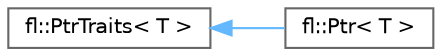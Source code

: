 digraph "Graphical Class Hierarchy"
{
 // LATEX_PDF_SIZE
  bgcolor="transparent";
  edge [fontname=Helvetica,fontsize=10,labelfontname=Helvetica,labelfontsize=10];
  node [fontname=Helvetica,fontsize=10,shape=box,height=0.2,width=0.4];
  rankdir="LR";
  Node0 [id="Node000000",label="fl::PtrTraits\< T \>",height=0.2,width=0.4,color="grey40", fillcolor="white", style="filled",URL="$da/d84/classfl_1_1_ptr_traits.html",tooltip=" "];
  Node0 -> Node1 [id="edge130_Node000000_Node000001",dir="back",color="steelblue1",style="solid",tooltip=" "];
  Node1 [id="Node000001",label="fl::Ptr\< T \>",height=0.2,width=0.4,color="grey40", fillcolor="white", style="filled",URL="$d1/d56/classfl_1_1_ptr.html",tooltip=" "];
}
